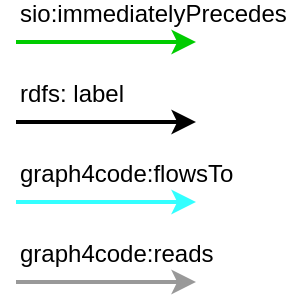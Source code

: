 <mxfile version="21.2.3" type="github">
  <diagram name="Seite-1" id="iXZENEn_q2fQllutZCWd">
    <mxGraphModel dx="477" dy="426" grid="1" gridSize="10" guides="1" tooltips="1" connect="1" arrows="1" fold="1" page="1" pageScale="1" pageWidth="827" pageHeight="1169" math="0" shadow="0">
      <root>
        <mxCell id="0" />
        <mxCell id="1" parent="0" />
        <mxCell id="Op6j-uJR2z3PEhxc3Ha4-1" value="" style="endArrow=classic;html=1;rounded=0;strokeColor=#00CC00;strokeWidth=2;" edge="1" parent="1">
          <mxGeometry width="50" height="50" relative="1" as="geometry">
            <mxPoint x="40" y="120" as="sourcePoint" />
            <mxPoint x="130" y="120" as="targetPoint" />
          </mxGeometry>
        </mxCell>
        <mxCell id="Op6j-uJR2z3PEhxc3Ha4-2" value="sio:immediatelyPrecedes" style="text;html=1;strokeColor=none;fillColor=none;align=left;verticalAlign=middle;whiteSpace=wrap;rounded=0;" vertex="1" parent="1">
          <mxGeometry x="40" y="100" width="100" height="12" as="geometry" />
        </mxCell>
        <mxCell id="Op6j-uJR2z3PEhxc3Ha4-9" value="" style="endArrow=classic;html=1;rounded=0;strokeColor=#000000;strokeWidth=2;" edge="1" parent="1">
          <mxGeometry width="50" height="50" relative="1" as="geometry">
            <mxPoint x="40" y="160" as="sourcePoint" />
            <mxPoint x="130" y="160" as="targetPoint" />
          </mxGeometry>
        </mxCell>
        <mxCell id="Op6j-uJR2z3PEhxc3Ha4-10" value="rdfs: label" style="text;html=1;strokeColor=none;fillColor=none;align=left;verticalAlign=middle;whiteSpace=wrap;rounded=0;" vertex="1" parent="1">
          <mxGeometry x="40" y="140" width="100" height="12" as="geometry" />
        </mxCell>
        <mxCell id="Op6j-uJR2z3PEhxc3Ha4-11" value="" style="endArrow=classic;html=1;rounded=0;strokeColor=#33FFFF;strokeWidth=2;" edge="1" parent="1">
          <mxGeometry width="50" height="50" relative="1" as="geometry">
            <mxPoint x="40" y="200" as="sourcePoint" />
            <mxPoint x="130" y="200" as="targetPoint" />
          </mxGeometry>
        </mxCell>
        <mxCell id="Op6j-uJR2z3PEhxc3Ha4-12" value="graph4code:flowsTo" style="text;html=1;strokeColor=none;fillColor=none;align=left;verticalAlign=middle;whiteSpace=wrap;rounded=0;" vertex="1" parent="1">
          <mxGeometry x="40" y="180" width="100" height="12" as="geometry" />
        </mxCell>
        <mxCell id="Op6j-uJR2z3PEhxc3Ha4-13" value="" style="endArrow=classic;html=1;rounded=0;strokeColor=#999999;strokeWidth=2;" edge="1" parent="1">
          <mxGeometry width="50" height="50" relative="1" as="geometry">
            <mxPoint x="40" y="240" as="sourcePoint" />
            <mxPoint x="130" y="240" as="targetPoint" />
          </mxGeometry>
        </mxCell>
        <mxCell id="Op6j-uJR2z3PEhxc3Ha4-14" value="graph4code:reads" style="text;html=1;strokeColor=none;fillColor=none;align=left;verticalAlign=middle;whiteSpace=wrap;rounded=0;" vertex="1" parent="1">
          <mxGeometry x="40" y="220" width="100" height="12" as="geometry" />
        </mxCell>
      </root>
    </mxGraphModel>
  </diagram>
</mxfile>
